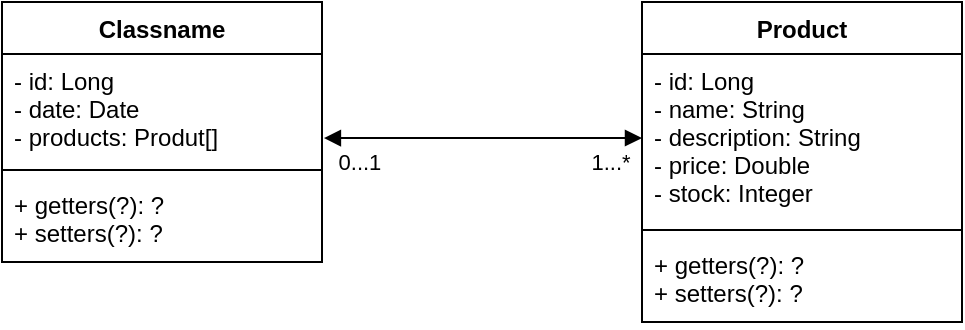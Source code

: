 <mxfile version="20.8.15" type="github">
  <diagram id="C5RBs43oDa-KdzZeNtuy" name="Page-1">
    <mxGraphModel dx="880" dy="480" grid="1" gridSize="10" guides="1" tooltips="1" connect="1" arrows="1" fold="1" page="1" pageScale="1" pageWidth="827" pageHeight="1169" math="0" shadow="0">
      <root>
        <mxCell id="WIyWlLk6GJQsqaUBKTNV-0" />
        <mxCell id="WIyWlLk6GJQsqaUBKTNV-1" parent="WIyWlLk6GJQsqaUBKTNV-0" />
        <mxCell id="TQjo-JxDPShB__tqvgjr-0" value="Product" style="swimlane;fontStyle=1;align=center;verticalAlign=top;childLayout=stackLayout;horizontal=1;startSize=26;horizontalStack=0;resizeParent=1;resizeParentMax=0;resizeLast=0;collapsible=1;marginBottom=0;" vertex="1" parent="WIyWlLk6GJQsqaUBKTNV-1">
          <mxGeometry x="360" y="40" width="160" height="160" as="geometry">
            <mxRectangle x="40" y="40" width="90" height="30" as="alternateBounds" />
          </mxGeometry>
        </mxCell>
        <mxCell id="TQjo-JxDPShB__tqvgjr-1" value="- id: Long&#xa;- name: String&#xa;- description: String&#xa;- price: Double&#xa;- stock: Integer" style="text;strokeColor=none;fillColor=none;align=left;verticalAlign=top;spacingLeft=4;spacingRight=4;overflow=hidden;rotatable=0;points=[[0,0.5],[1,0.5]];portConstraint=eastwest;" vertex="1" parent="TQjo-JxDPShB__tqvgjr-0">
          <mxGeometry y="26" width="160" height="84" as="geometry" />
        </mxCell>
        <mxCell id="TQjo-JxDPShB__tqvgjr-2" value="" style="line;strokeWidth=1;fillColor=none;align=left;verticalAlign=middle;spacingTop=-1;spacingLeft=3;spacingRight=3;rotatable=0;labelPosition=right;points=[];portConstraint=eastwest;strokeColor=inherit;" vertex="1" parent="TQjo-JxDPShB__tqvgjr-0">
          <mxGeometry y="110" width="160" height="8" as="geometry" />
        </mxCell>
        <mxCell id="TQjo-JxDPShB__tqvgjr-3" value="+ getters(?): ?&#xa;+ setters(?): ?" style="text;strokeColor=none;fillColor=none;align=left;verticalAlign=top;spacingLeft=4;spacingRight=4;overflow=hidden;rotatable=0;points=[[0,0.5],[1,0.5]];portConstraint=eastwest;" vertex="1" parent="TQjo-JxDPShB__tqvgjr-0">
          <mxGeometry y="118" width="160" height="42" as="geometry" />
        </mxCell>
        <mxCell id="TQjo-JxDPShB__tqvgjr-4" value="Classname" style="swimlane;fontStyle=1;align=center;verticalAlign=top;childLayout=stackLayout;horizontal=1;startSize=26;horizontalStack=0;resizeParent=1;resizeParentMax=0;resizeLast=0;collapsible=1;marginBottom=0;" vertex="1" parent="WIyWlLk6GJQsqaUBKTNV-1">
          <mxGeometry x="40" y="40" width="160" height="130" as="geometry" />
        </mxCell>
        <mxCell id="TQjo-JxDPShB__tqvgjr-5" value="- id: Long&#xa;- date: Date&#xa;- products: Produt[]" style="text;strokeColor=none;fillColor=none;align=left;verticalAlign=top;spacingLeft=4;spacingRight=4;overflow=hidden;rotatable=0;points=[[0,0.5],[1,0.5]];portConstraint=eastwest;" vertex="1" parent="TQjo-JxDPShB__tqvgjr-4">
          <mxGeometry y="26" width="160" height="54" as="geometry" />
        </mxCell>
        <mxCell id="TQjo-JxDPShB__tqvgjr-6" value="" style="line;strokeWidth=1;fillColor=none;align=left;verticalAlign=middle;spacingTop=-1;spacingLeft=3;spacingRight=3;rotatable=0;labelPosition=right;points=[];portConstraint=eastwest;strokeColor=inherit;" vertex="1" parent="TQjo-JxDPShB__tqvgjr-4">
          <mxGeometry y="80" width="160" height="8" as="geometry" />
        </mxCell>
        <mxCell id="TQjo-JxDPShB__tqvgjr-7" value="+ getters(?): ?&#xa;+ setters(?): ?" style="text;strokeColor=none;fillColor=none;align=left;verticalAlign=top;spacingLeft=4;spacingRight=4;overflow=hidden;rotatable=0;points=[[0,0.5],[1,0.5]];portConstraint=eastwest;" vertex="1" parent="TQjo-JxDPShB__tqvgjr-4">
          <mxGeometry y="88" width="160" height="42" as="geometry" />
        </mxCell>
        <mxCell id="TQjo-JxDPShB__tqvgjr-8" value="" style="endArrow=block;startArrow=block;endFill=1;startFill=1;html=1;rounded=0;exitX=1.006;exitY=0.778;exitDx=0;exitDy=0;exitPerimeter=0;entryX=0;entryY=0.5;entryDx=0;entryDy=0;" edge="1" parent="WIyWlLk6GJQsqaUBKTNV-1" source="TQjo-JxDPShB__tqvgjr-5" target="TQjo-JxDPShB__tqvgjr-1">
          <mxGeometry width="160" relative="1" as="geometry">
            <mxPoint x="330" y="130" as="sourcePoint" />
            <mxPoint x="490" y="130" as="targetPoint" />
            <Array as="points">
              <mxPoint x="280" y="108" />
            </Array>
          </mxGeometry>
        </mxCell>
        <mxCell id="TQjo-JxDPShB__tqvgjr-9" value="0...1&amp;nbsp;" style="edgeLabel;html=1;align=center;verticalAlign=middle;resizable=0;points=[];" vertex="1" connectable="0" parent="TQjo-JxDPShB__tqvgjr-8">
          <mxGeometry x="-0.849" y="-3" relative="1" as="geometry">
            <mxPoint x="7" y="9" as="offset" />
          </mxGeometry>
        </mxCell>
        <mxCell id="TQjo-JxDPShB__tqvgjr-10" value="1...*" style="edgeLabel;html=1;align=center;verticalAlign=middle;resizable=0;points=[];" vertex="1" connectable="0" parent="TQjo-JxDPShB__tqvgjr-8">
          <mxGeometry x="0.799" relative="1" as="geometry">
            <mxPoint y="12" as="offset" />
          </mxGeometry>
        </mxCell>
      </root>
    </mxGraphModel>
  </diagram>
</mxfile>

